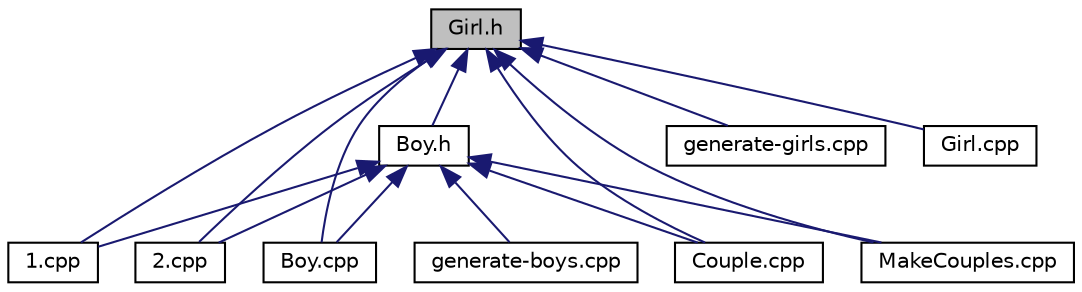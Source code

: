 digraph "Girl.h"
{
  edge [fontname="Helvetica",fontsize="10",labelfontname="Helvetica",labelfontsize="10"];
  node [fontname="Helvetica",fontsize="10",shape=record];
  Node1 [label="Girl.h",height=0.2,width=0.4,color="black", fillcolor="grey75", style="filled", fontcolor="black"];
  Node1 -> Node2 [dir="back",color="midnightblue",fontsize="10",style="solid",fontname="Helvetica"];
  Node2 [label="Boy.h",height=0.2,width=0.4,color="black", fillcolor="white", style="filled",URL="$_boy_8h.html"];
  Node2 -> Node3 [dir="back",color="midnightblue",fontsize="10",style="solid",fontname="Helvetica"];
  Node3 [label="1.cpp",height=0.2,width=0.4,color="black", fillcolor="white", style="filled",URL="$1_8cpp.html"];
  Node2 -> Node4 [dir="back",color="midnightblue",fontsize="10",style="solid",fontname="Helvetica"];
  Node4 [label="2.cpp",height=0.2,width=0.4,color="black", fillcolor="white", style="filled",URL="$2_8cpp.html"];
  Node2 -> Node5 [dir="back",color="midnightblue",fontsize="10",style="solid",fontname="Helvetica"];
  Node5 [label="Boy.cpp",height=0.2,width=0.4,color="black", fillcolor="white", style="filled",URL="$_boy_8cpp.html"];
  Node2 -> Node6 [dir="back",color="midnightblue",fontsize="10",style="solid",fontname="Helvetica"];
  Node6 [label="Couple.cpp",height=0.2,width=0.4,color="black", fillcolor="white", style="filled",URL="$_couple_8cpp.html"];
  Node2 -> Node7 [dir="back",color="midnightblue",fontsize="10",style="solid",fontname="Helvetica"];
  Node7 [label="generate-boys.cpp",height=0.2,width=0.4,color="black", fillcolor="white", style="filled",URL="$generate-boys_8cpp.html"];
  Node2 -> Node8 [dir="back",color="midnightblue",fontsize="10",style="solid",fontname="Helvetica"];
  Node8 [label="MakeCouples.cpp",height=0.2,width=0.4,color="black", fillcolor="white", style="filled",URL="$_make_couples_8cpp.html"];
  Node1 -> Node3 [dir="back",color="midnightblue",fontsize="10",style="solid",fontname="Helvetica"];
  Node1 -> Node4 [dir="back",color="midnightblue",fontsize="10",style="solid",fontname="Helvetica"];
  Node1 -> Node5 [dir="back",color="midnightblue",fontsize="10",style="solid",fontname="Helvetica"];
  Node1 -> Node6 [dir="back",color="midnightblue",fontsize="10",style="solid",fontname="Helvetica"];
  Node1 -> Node9 [dir="back",color="midnightblue",fontsize="10",style="solid",fontname="Helvetica"];
  Node9 [label="generate-girls.cpp",height=0.2,width=0.4,color="black", fillcolor="white", style="filled",URL="$generate-girls_8cpp.html"];
  Node1 -> Node10 [dir="back",color="midnightblue",fontsize="10",style="solid",fontname="Helvetica"];
  Node10 [label="Girl.cpp",height=0.2,width=0.4,color="black", fillcolor="white", style="filled",URL="$_girl_8cpp.html"];
  Node1 -> Node8 [dir="back",color="midnightblue",fontsize="10",style="solid",fontname="Helvetica"];
}
